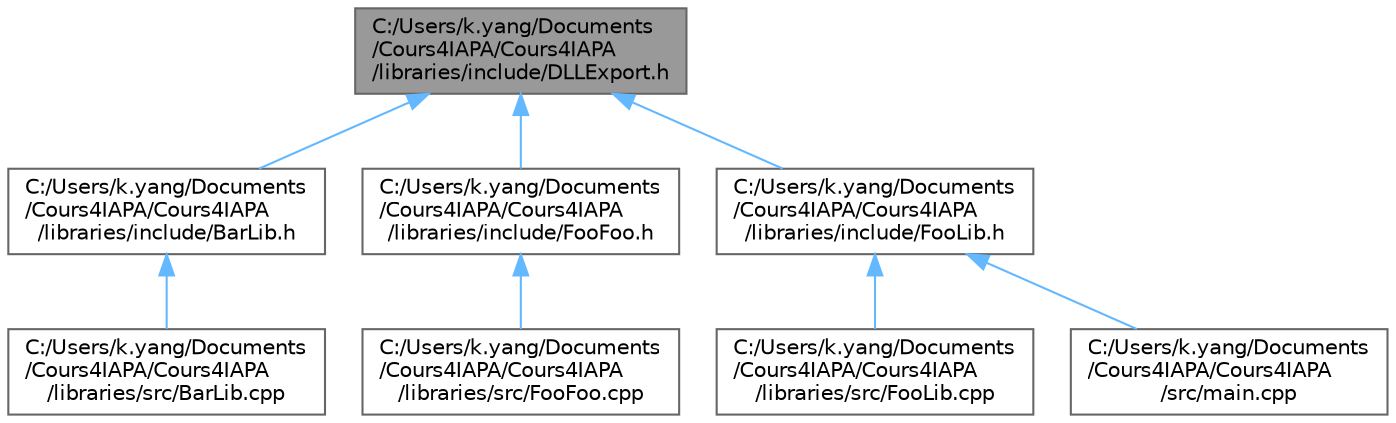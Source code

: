 digraph "C:/Users/k.yang/Documents/Cours4IAPA/Cours4IAPA/libraries/include/DLLExport.h"
{
 // LATEX_PDF_SIZE
  bgcolor="transparent";
  edge [fontname=Helvetica,fontsize=10,labelfontname=Helvetica,labelfontsize=10];
  node [fontname=Helvetica,fontsize=10,shape=box,height=0.2,width=0.4];
  Node1 [id="Node000001",label="C:/Users/k.yang/Documents\l/Cours4IAPA/Cours4IAPA\l/libraries/include/DLLExport.h",height=0.2,width=0.4,color="gray40", fillcolor="grey60", style="filled", fontcolor="black",tooltip=" "];
  Node1 -> Node2 [id="edge1_Node000001_Node000002",dir="back",color="steelblue1",style="solid",tooltip=" "];
  Node2 [id="Node000002",label="C:/Users/k.yang/Documents\l/Cours4IAPA/Cours4IAPA\l/libraries/include/BarLib.h",height=0.2,width=0.4,color="grey40", fillcolor="white", style="filled",URL="$_bar_lib_8h.html",tooltip=" "];
  Node2 -> Node3 [id="edge2_Node000002_Node000003",dir="back",color="steelblue1",style="solid",tooltip=" "];
  Node3 [id="Node000003",label="C:/Users/k.yang/Documents\l/Cours4IAPA/Cours4IAPA\l/libraries/src/BarLib.cpp",height=0.2,width=0.4,color="grey40", fillcolor="white", style="filled",URL="$_bar_lib_8cpp.html",tooltip=" "];
  Node1 -> Node4 [id="edge3_Node000001_Node000004",dir="back",color="steelblue1",style="solid",tooltip=" "];
  Node4 [id="Node000004",label="C:/Users/k.yang/Documents\l/Cours4IAPA/Cours4IAPA\l/libraries/include/FooFoo.h",height=0.2,width=0.4,color="grey40", fillcolor="white", style="filled",URL="$_foo_foo_8h.html",tooltip=" "];
  Node4 -> Node5 [id="edge4_Node000004_Node000005",dir="back",color="steelblue1",style="solid",tooltip=" "];
  Node5 [id="Node000005",label="C:/Users/k.yang/Documents\l/Cours4IAPA/Cours4IAPA\l/libraries/src/FooFoo.cpp",height=0.2,width=0.4,color="grey40", fillcolor="white", style="filled",URL="$_foo_foo_8cpp.html",tooltip=" "];
  Node1 -> Node6 [id="edge5_Node000001_Node000006",dir="back",color="steelblue1",style="solid",tooltip=" "];
  Node6 [id="Node000006",label="C:/Users/k.yang/Documents\l/Cours4IAPA/Cours4IAPA\l/libraries/include/FooLib.h",height=0.2,width=0.4,color="grey40", fillcolor="white", style="filled",URL="$_foo_lib_8h.html",tooltip=" "];
  Node6 -> Node7 [id="edge6_Node000006_Node000007",dir="back",color="steelblue1",style="solid",tooltip=" "];
  Node7 [id="Node000007",label="C:/Users/k.yang/Documents\l/Cours4IAPA/Cours4IAPA\l/libraries/src/FooLib.cpp",height=0.2,width=0.4,color="grey40", fillcolor="white", style="filled",URL="$_foo_lib_8cpp.html",tooltip=" "];
  Node6 -> Node8 [id="edge7_Node000006_Node000008",dir="back",color="steelblue1",style="solid",tooltip=" "];
  Node8 [id="Node000008",label="C:/Users/k.yang/Documents\l/Cours4IAPA/Cours4IAPA\l/src/main.cpp",height=0.2,width=0.4,color="grey40", fillcolor="white", style="filled",URL="$main_8cpp.html",tooltip=" "];
}

